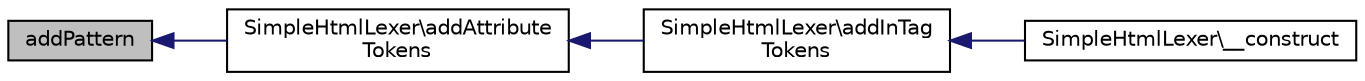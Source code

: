 digraph "addPattern"
{
  edge [fontname="Helvetica",fontsize="10",labelfontname="Helvetica",labelfontsize="10"];
  node [fontname="Helvetica",fontsize="10",shape=record];
  rankdir="LR";
  Node1 [label="addPattern",height=0.2,width=0.4,color="black", fillcolor="grey75", style="filled" fontcolor="black"];
  Node1 -> Node2 [dir="back",color="midnightblue",fontsize="10",style="solid",fontname="Helvetica"];
  Node2 [label="SimpleHtmlLexer\\addAttribute\lTokens",height=0.2,width=0.4,color="black", fillcolor="white", style="filled",URL="$class_simple_html_lexer.html#af320edfcc8f5a4cb28f8332685e19b35"];
  Node2 -> Node3 [dir="back",color="midnightblue",fontsize="10",style="solid",fontname="Helvetica"];
  Node3 [label="SimpleHtmlLexer\\addInTag\lTokens",height=0.2,width=0.4,color="black", fillcolor="white", style="filled",URL="$class_simple_html_lexer.html#a8b5eb305db471592400125f189af55a0"];
  Node3 -> Node4 [dir="back",color="midnightblue",fontsize="10",style="solid",fontname="Helvetica"];
  Node4 [label="SimpleHtmlLexer\\__construct",height=0.2,width=0.4,color="black", fillcolor="white", style="filled",URL="$class_simple_html_lexer.html#ab890968dc291758f2315ad508db516b6"];
}
